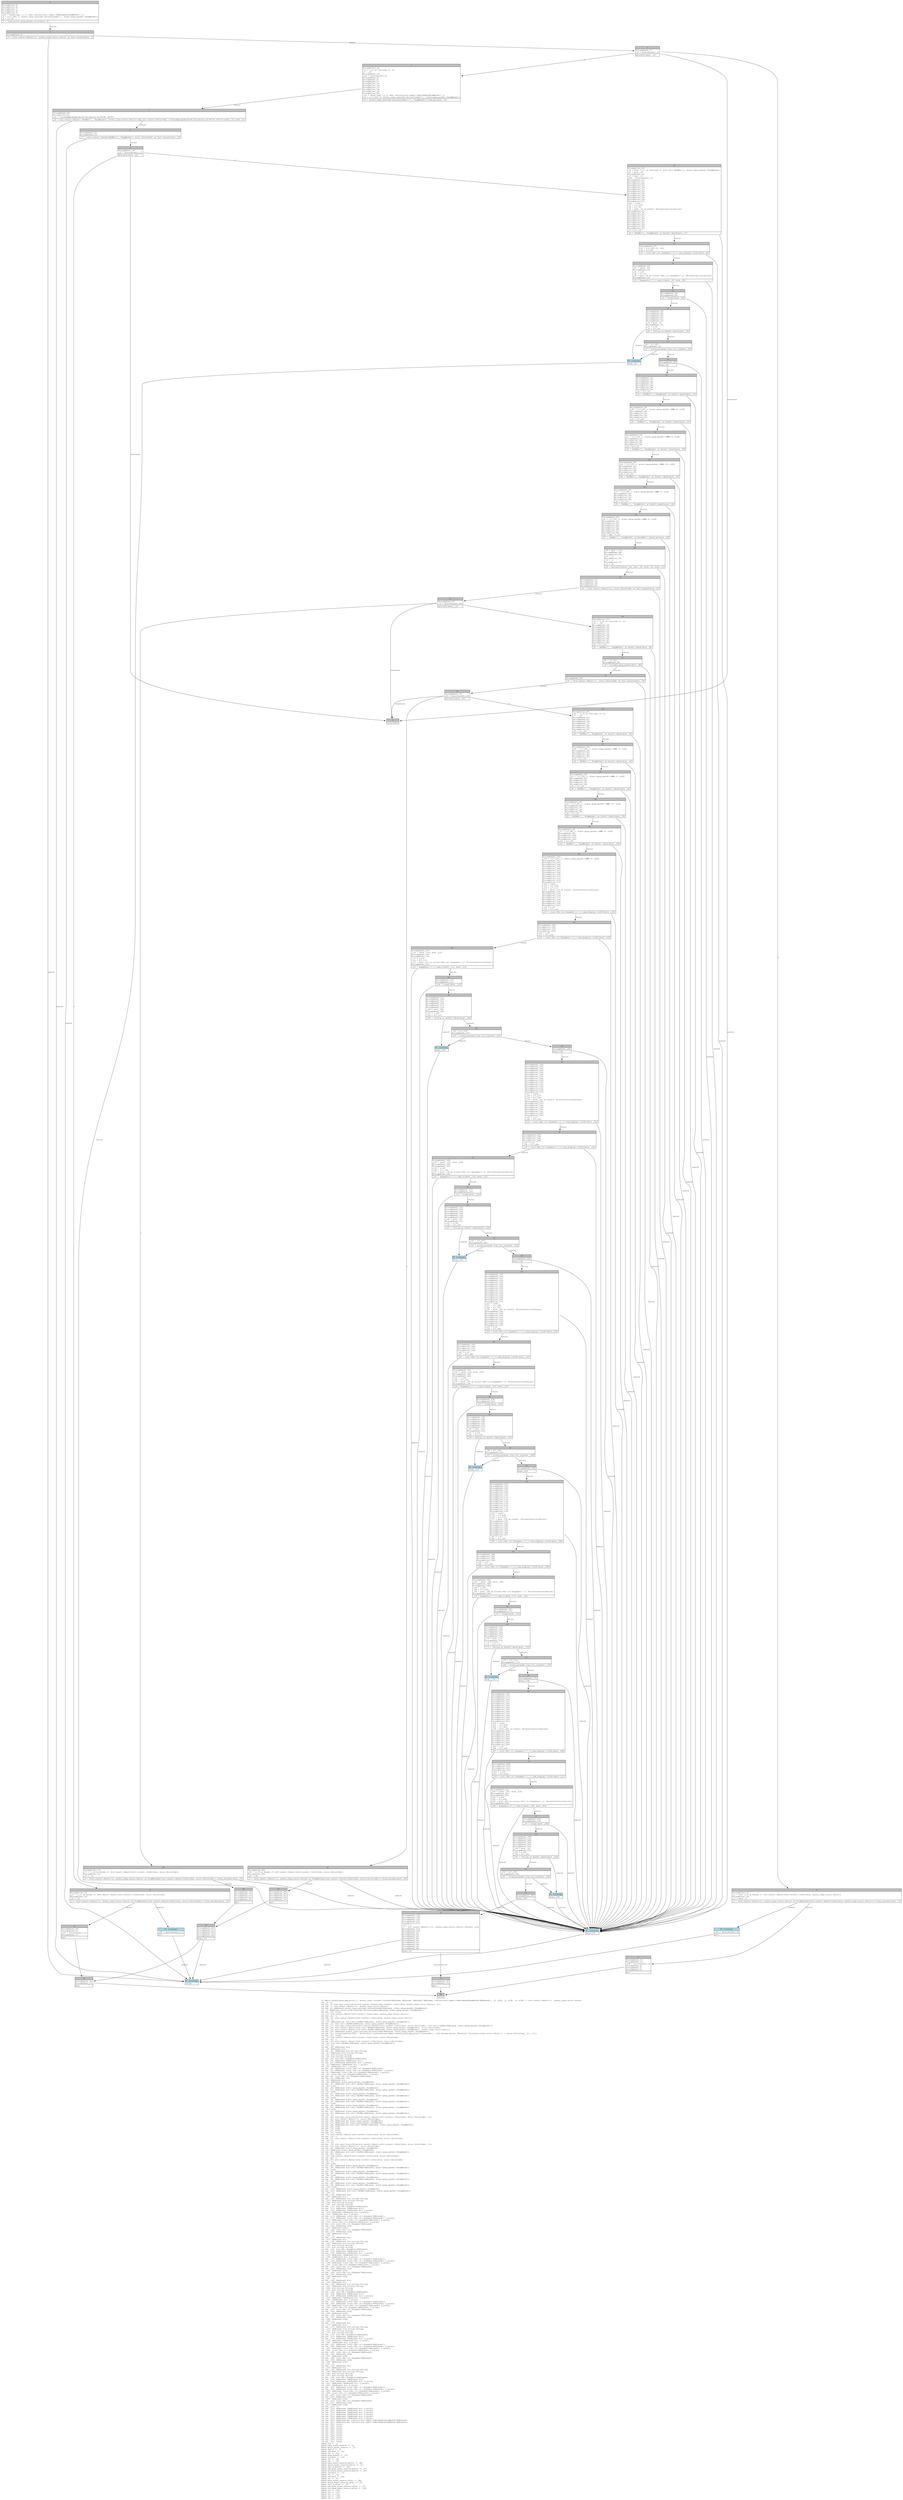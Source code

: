 digraph Mir_0_5500 {
    graph [fontname="Courier, monospace"];
    node [fontname="Courier, monospace"];
    edge [fontname="Courier, monospace"];
    label=<fn admin::handle_move_amm_price(_1: anchor_lang::context::Context&lt;ReErased, ReErased, ReErased, ReErased, instructions::admin::AdminUpdatePerpMarket&lt;ReErased&gt;&gt;, _2: u128, _3: u128, _4: u128) -&gt; std::result::Result&lt;(), anchor_lang::error::Error&gt;<br align="left"/>let _5: ();<br align="left"/>let mut _6: std::ops::ControlFlow&lt;std::result::Result&lt;std::convert::Infallible, anchor_lang::error::Error&gt;, ()&gt;;<br align="left"/>let mut _7: std::result::Result&lt;(), anchor_lang::error::Error&gt;;<br align="left"/>let mut _8: &amp;ReErased anchor_lang::prelude::AccountLoader&lt;ReErased, state::perp_market::PerpMarket&gt;;<br align="left"/>let _9: &amp;ReErased anchor_lang::prelude::AccountLoader&lt;ReErased, state::perp_market::PerpMarket&gt;;<br align="left"/>let mut _10: isize;<br align="left"/>let _11: std::result::Result&lt;std::convert::Infallible, anchor_lang::error::Error&gt;;<br align="left"/>let mut _12: !;<br align="left"/>let mut _13: std::result::Result&lt;std::convert::Infallible, anchor_lang::error::Error&gt;;<br align="left"/>let _14: ();<br align="left"/>let _15: &amp;ReErased mut std::cell::RefMut&lt;ReErased, state::perp_market::PerpMarket&gt;;<br align="left"/>let mut _16: std::cell::RefMut&lt;ReErased, state::perp_market::PerpMarket&gt;;<br align="left"/>let mut _17: std::ops::ControlFlow&lt;std::result::Result&lt;std::convert::Infallible, error::ErrorCode&gt;, std::cell::RefMut&lt;ReErased, state::perp_market::PerpMarket&gt;&gt;;<br align="left"/>let mut _18: std::result::Result&lt;std::cell::RefMut&lt;ReErased, state::perp_market::PerpMarket&gt;, error::ErrorCode&gt;;<br align="left"/>let mut _19: std::result::Result&lt;std::cell::RefMut&lt;ReErased, state::perp_market::PerpMarket&gt;, anchor_lang::error::Error&gt;;<br align="left"/>let mut _20: &amp;ReErased anchor_lang::prelude::AccountLoader&lt;ReErased, state::perp_market::PerpMarket&gt;;<br align="left"/>let mut _21: Closure(DefId(0:5501 ~ drift[d311]::instructions::admin::handle_move_amm_price::{closure#0}), [i32, Binder(extern &quot;RustCall&quot; fn((anchor_lang::error::Error,)) -&gt; error::ErrorCode, []), ()]);<br align="left"/>let mut _22: isize;<br align="left"/>let _23: std::result::Result&lt;std::convert::Infallible, error::ErrorCode&gt;;<br align="left"/>let mut _24: !;<br align="left"/>let mut _25: std::result::Result&lt;std::convert::Infallible, error::ErrorCode&gt;;<br align="left"/>let _26: std::cell::RefMut&lt;ReErased, state::perp_market::PerpMarket&gt;;<br align="left"/>let _27: ();<br align="left"/>let mut _28: &amp;ReErased str;<br align="left"/>let _29: &amp;ReErased str;<br align="left"/>let mut _30: &amp;ReErased std::string::String;<br align="left"/>let _31: &amp;ReErased std::string::String;<br align="left"/>let _32: std::string::String;<br align="left"/>let _33: std::string::String;<br align="left"/>let mut _34: std::fmt::Arguments&lt;ReErased&gt;;<br align="left"/>let mut _35: &amp;ReErased [&amp;ReErased str];<br align="left"/>let mut _36: &amp;ReErased [&amp;ReErased str; 1_usize];<br align="left"/>let _37: &amp;ReErased [&amp;ReErased str; 1_usize];<br align="left"/>let _38: [&amp;ReErased str; 1_usize];<br align="left"/>let mut _39: &amp;ReErased [core::fmt::rt::Argument&lt;ReErased&gt;];<br align="left"/>let mut _40: &amp;ReErased [core::fmt::rt::Argument&lt;ReErased&gt;; 1_usize];<br align="left"/>let _41: &amp;ReErased [core::fmt::rt::Argument&lt;ReErased&gt;; 1_usize];<br align="left"/>let _42: [core::fmt::rt::Argument&lt;ReErased&gt;; 1_usize];<br align="left"/>let mut _43: core::fmt::rt::Argument&lt;ReErased&gt;;<br align="left"/>let mut _44: &amp;ReErased u16;<br align="left"/>let _45: &amp;ReErased u16;<br align="left"/>let _46: &amp;ReErased state::perp_market::PerpMarket;<br align="left"/>let mut _47: &amp;ReErased std::cell::RefMut&lt;ReErased, state::perp_market::PerpMarket&gt;;<br align="left"/>let _48: u128;<br align="left"/>let mut _49: &amp;ReErased state::perp_market::PerpMarket;<br align="left"/>let mut _50: &amp;ReErased std::cell::RefMut&lt;ReErased, state::perp_market::PerpMarket&gt;;<br align="left"/>let _51: u128;<br align="left"/>let mut _52: &amp;ReErased state::perp_market::PerpMarket;<br align="left"/>let mut _53: &amp;ReErased std::cell::RefMut&lt;ReErased, state::perp_market::PerpMarket&gt;;<br align="left"/>let _54: u128;<br align="left"/>let mut _55: &amp;ReErased state::perp_market::PerpMarket;<br align="left"/>let mut _56: &amp;ReErased std::cell::RefMut&lt;ReErased, state::perp_market::PerpMarket&gt;;<br align="left"/>let _57: u128;<br align="left"/>let mut _58: &amp;ReErased state::perp_market::PerpMarket;<br align="left"/>let mut _59: &amp;ReErased std::cell::RefMut&lt;ReErased, state::perp_market::PerpMarket&gt;;<br align="left"/>let _60: u128;<br align="left"/>let mut _61: &amp;ReErased state::perp_market::PerpMarket;<br align="left"/>let mut _62: &amp;ReErased std::cell::RefMut&lt;ReErased, state::perp_market::PerpMarket&gt;;<br align="left"/>let _63: ();<br align="left"/>let mut _64: std::ops::ControlFlow&lt;std::result::Result&lt;std::convert::Infallible, error::ErrorCode&gt;, ()&gt;;<br align="left"/>let mut _65: std::result::Result&lt;(), error::ErrorCode&gt;;<br align="left"/>let mut _66: &amp;ReErased mut state::perp_market::PerpMarket;<br align="left"/>let mut _67: &amp;ReErased mut state::perp_market::PerpMarket;<br align="left"/>let mut _68: &amp;ReErased mut std::cell::RefMut&lt;ReErased, state::perp_market::PerpMarket&gt;;<br align="left"/>let mut _69: u128;<br align="left"/>let mut _70: u128;<br align="left"/>let mut _71: u128;<br align="left"/>let mut _72: isize;<br align="left"/>let _73: std::result::Result&lt;std::convert::Infallible, error::ErrorCode&gt;;<br align="left"/>let mut _74: !;<br align="left"/>let mut _75: std::result::Result&lt;std::convert::Infallible, error::ErrorCode&gt;;<br align="left"/>let _76: ();<br align="left"/>let _77: ();<br align="left"/>let mut _78: std::ops::ControlFlow&lt;std::result::Result&lt;std::convert::Infallible, error::ErrorCode&gt;, ()&gt;;<br align="left"/>let mut _79: std::result::Result&lt;(), error::ErrorCode&gt;;<br align="left"/>let mut _80: &amp;ReErased state::perp_market::PerpMarket;<br align="left"/>let _81: &amp;ReErased state::perp_market::PerpMarket;<br align="left"/>let mut _82: &amp;ReErased std::cell::RefMut&lt;ReErased, state::perp_market::PerpMarket&gt;;<br align="left"/>let mut _83: isize;<br align="left"/>let _84: std::result::Result&lt;std::convert::Infallible, error::ErrorCode&gt;;<br align="left"/>let mut _85: !;<br align="left"/>let mut _86: std::result::Result&lt;std::convert::Infallible, error::ErrorCode&gt;;<br align="left"/>let _87: ();<br align="left"/>let _88: u128;<br align="left"/>let mut _89: &amp;ReErased state::perp_market::PerpMarket;<br align="left"/>let mut _90: &amp;ReErased std::cell::RefMut&lt;ReErased, state::perp_market::PerpMarket&gt;;<br align="left"/>let _91: u128;<br align="left"/>let mut _92: &amp;ReErased state::perp_market::PerpMarket;<br align="left"/>let mut _93: &amp;ReErased std::cell::RefMut&lt;ReErased, state::perp_market::PerpMarket&gt;;<br align="left"/>let _94: u128;<br align="left"/>let mut _95: &amp;ReErased state::perp_market::PerpMarket;<br align="left"/>let mut _96: &amp;ReErased std::cell::RefMut&lt;ReErased, state::perp_market::PerpMarket&gt;;<br align="left"/>let _97: u128;<br align="left"/>let mut _98: &amp;ReErased state::perp_market::PerpMarket;<br align="left"/>let mut _99: &amp;ReErased std::cell::RefMut&lt;ReErased, state::perp_market::PerpMarket&gt;;<br align="left"/>let _100: u128;<br align="left"/>let mut _101: &amp;ReErased state::perp_market::PerpMarket;<br align="left"/>let mut _102: &amp;ReErased std::cell::RefMut&lt;ReErased, state::perp_market::PerpMarket&gt;;<br align="left"/>let _103: ();<br align="left"/>let mut _104: &amp;ReErased str;<br align="left"/>let _105: &amp;ReErased str;<br align="left"/>let mut _106: &amp;ReErased std::string::String;<br align="left"/>let _107: &amp;ReErased std::string::String;<br align="left"/>let _108: std::string::String;<br align="left"/>let _109: std::string::String;<br align="left"/>let mut _110: std::fmt::Arguments&lt;ReErased&gt;;<br align="left"/>let mut _111: &amp;ReErased [&amp;ReErased str];<br align="left"/>let mut _112: &amp;ReErased [&amp;ReErased str; 2_usize];<br align="left"/>let _113: &amp;ReErased [&amp;ReErased str; 2_usize];<br align="left"/>let _114: [&amp;ReErased str; 2_usize];<br align="left"/>let mut _115: &amp;ReErased [core::fmt::rt::Argument&lt;ReErased&gt;];<br align="left"/>let mut _116: &amp;ReErased [core::fmt::rt::Argument&lt;ReErased&gt;; 2_usize];<br align="left"/>let _117: &amp;ReErased [core::fmt::rt::Argument&lt;ReErased&gt;; 2_usize];<br align="left"/>let _118: [core::fmt::rt::Argument&lt;ReErased&gt;; 2_usize];<br align="left"/>let mut _119: core::fmt::rt::Argument&lt;ReErased&gt;;<br align="left"/>let mut _120: &amp;ReErased u128;<br align="left"/>let _121: &amp;ReErased u128;<br align="left"/>let mut _122: core::fmt::rt::Argument&lt;ReErased&gt;;<br align="left"/>let mut _123: &amp;ReErased u128;<br align="left"/>let _124: &amp;ReErased u128;<br align="left"/>let _125: ();<br align="left"/>let mut _126: &amp;ReErased str;<br align="left"/>let _127: &amp;ReErased str;<br align="left"/>let mut _128: &amp;ReErased std::string::String;<br align="left"/>let _129: &amp;ReErased std::string::String;<br align="left"/>let _130: std::string::String;<br align="left"/>let _131: std::string::String;<br align="left"/>let mut _132: std::fmt::Arguments&lt;ReErased&gt;;<br align="left"/>let mut _133: &amp;ReErased [&amp;ReErased str];<br align="left"/>let mut _134: &amp;ReErased [&amp;ReErased str; 2_usize];<br align="left"/>let _135: &amp;ReErased [&amp;ReErased str; 2_usize];<br align="left"/>let _136: [&amp;ReErased str; 2_usize];<br align="left"/>let mut _137: &amp;ReErased [core::fmt::rt::Argument&lt;ReErased&gt;];<br align="left"/>let mut _138: &amp;ReErased [core::fmt::rt::Argument&lt;ReErased&gt;; 2_usize];<br align="left"/>let _139: &amp;ReErased [core::fmt::rt::Argument&lt;ReErased&gt;; 2_usize];<br align="left"/>let _140: [core::fmt::rt::Argument&lt;ReErased&gt;; 2_usize];<br align="left"/>let mut _141: core::fmt::rt::Argument&lt;ReErased&gt;;<br align="left"/>let mut _142: &amp;ReErased u128;<br align="left"/>let _143: &amp;ReErased u128;<br align="left"/>let mut _144: core::fmt::rt::Argument&lt;ReErased&gt;;<br align="left"/>let mut _145: &amp;ReErased u128;<br align="left"/>let _146: &amp;ReErased u128;<br align="left"/>let _147: ();<br align="left"/>let mut _148: &amp;ReErased str;<br align="left"/>let _149: &amp;ReErased str;<br align="left"/>let mut _150: &amp;ReErased std::string::String;<br align="left"/>let _151: &amp;ReErased std::string::String;<br align="left"/>let _152: std::string::String;<br align="left"/>let _153: std::string::String;<br align="left"/>let mut _154: std::fmt::Arguments&lt;ReErased&gt;;<br align="left"/>let mut _155: &amp;ReErased [&amp;ReErased str];<br align="left"/>let mut _156: &amp;ReErased [&amp;ReErased str; 2_usize];<br align="left"/>let _157: &amp;ReErased [&amp;ReErased str; 2_usize];<br align="left"/>let _158: [&amp;ReErased str; 2_usize];<br align="left"/>let mut _159: &amp;ReErased [core::fmt::rt::Argument&lt;ReErased&gt;];<br align="left"/>let mut _160: &amp;ReErased [core::fmt::rt::Argument&lt;ReErased&gt;; 2_usize];<br align="left"/>let _161: &amp;ReErased [core::fmt::rt::Argument&lt;ReErased&gt;; 2_usize];<br align="left"/>let _162: [core::fmt::rt::Argument&lt;ReErased&gt;; 2_usize];<br align="left"/>let mut _163: core::fmt::rt::Argument&lt;ReErased&gt;;<br align="left"/>let mut _164: &amp;ReErased u128;<br align="left"/>let _165: &amp;ReErased u128;<br align="left"/>let mut _166: core::fmt::rt::Argument&lt;ReErased&gt;;<br align="left"/>let mut _167: &amp;ReErased u128;<br align="left"/>let _168: &amp;ReErased u128;<br align="left"/>let _169: ();<br align="left"/>let mut _170: &amp;ReErased str;<br align="left"/>let _171: &amp;ReErased str;<br align="left"/>let mut _172: &amp;ReErased std::string::String;<br align="left"/>let _173: &amp;ReErased std::string::String;<br align="left"/>let _174: std::string::String;<br align="left"/>let _175: std::string::String;<br align="left"/>let mut _176: std::fmt::Arguments&lt;ReErased&gt;;<br align="left"/>let mut _177: &amp;ReErased [&amp;ReErased str];<br align="left"/>let mut _178: &amp;ReErased [&amp;ReErased str; 2_usize];<br align="left"/>let _179: &amp;ReErased [&amp;ReErased str; 2_usize];<br align="left"/>let _180: [&amp;ReErased str; 2_usize];<br align="left"/>let mut _181: &amp;ReErased [core::fmt::rt::Argument&lt;ReErased&gt;];<br align="left"/>let mut _182: &amp;ReErased [core::fmt::rt::Argument&lt;ReErased&gt;; 2_usize];<br align="left"/>let _183: &amp;ReErased [core::fmt::rt::Argument&lt;ReErased&gt;; 2_usize];<br align="left"/>let _184: [core::fmt::rt::Argument&lt;ReErased&gt;; 2_usize];<br align="left"/>let mut _185: core::fmt::rt::Argument&lt;ReErased&gt;;<br align="left"/>let mut _186: &amp;ReErased u128;<br align="left"/>let _187: &amp;ReErased u128;<br align="left"/>let mut _188: core::fmt::rt::Argument&lt;ReErased&gt;;<br align="left"/>let mut _189: &amp;ReErased u128;<br align="left"/>let _190: &amp;ReErased u128;<br align="left"/>let _191: ();<br align="left"/>let mut _192: &amp;ReErased str;<br align="left"/>let _193: &amp;ReErased str;<br align="left"/>let mut _194: &amp;ReErased std::string::String;<br align="left"/>let _195: &amp;ReErased std::string::String;<br align="left"/>let _196: std::string::String;<br align="left"/>let _197: std::string::String;<br align="left"/>let mut _198: std::fmt::Arguments&lt;ReErased&gt;;<br align="left"/>let mut _199: &amp;ReErased [&amp;ReErased str];<br align="left"/>let mut _200: &amp;ReErased [&amp;ReErased str; 2_usize];<br align="left"/>let _201: &amp;ReErased [&amp;ReErased str; 2_usize];<br align="left"/>let _202: [&amp;ReErased str; 2_usize];<br align="left"/>let mut _203: &amp;ReErased [core::fmt::rt::Argument&lt;ReErased&gt;];<br align="left"/>let mut _204: &amp;ReErased [core::fmt::rt::Argument&lt;ReErased&gt;; 2_usize];<br align="left"/>let _205: &amp;ReErased [core::fmt::rt::Argument&lt;ReErased&gt;; 2_usize];<br align="left"/>let _206: [core::fmt::rt::Argument&lt;ReErased&gt;; 2_usize];<br align="left"/>let mut _207: core::fmt::rt::Argument&lt;ReErased&gt;;<br align="left"/>let mut _208: &amp;ReErased u128;<br align="left"/>let _209: &amp;ReErased u128;<br align="left"/>let mut _210: core::fmt::rt::Argument&lt;ReErased&gt;;<br align="left"/>let mut _211: &amp;ReErased u128;<br align="left"/>let _212: &amp;ReErased u128;<br align="left"/>let mut _213: ();<br align="left"/>let mut _214: &amp;ReErased [&amp;ReErased str; 2_usize];<br align="left"/>let mut _215: &amp;ReErased [&amp;ReErased str; 2_usize];<br align="left"/>let mut _216: &amp;ReErased [&amp;ReErased str; 2_usize];<br align="left"/>let mut _217: &amp;ReErased [&amp;ReErased str; 2_usize];<br align="left"/>let mut _218: &amp;ReErased [&amp;ReErased str; 2_usize];<br align="left"/>let mut _219: &amp;ReErased [&amp;ReErased str; 1_usize];<br align="left"/>let mut _220: &amp;ReErased mut instructions::admin::AdminUpdatePerpMarket&lt;ReErased&gt;;<br align="left"/>let mut _221: &amp;ReErased mut instructions::admin::AdminUpdatePerpMarket&lt;ReErased&gt;;<br align="left"/>let mut _222: isize;<br align="left"/>let mut _223: isize;<br align="left"/>let mut _224: isize;<br align="left"/>let mut _225: isize;<br align="left"/>let mut _226: isize;<br align="left"/>let mut _227: isize;<br align="left"/>let mut _228: isize;<br align="left"/>let mut _229: isize;<br align="left"/>let mut _230: isize;<br align="left"/>let mut _231: isize;<br align="left"/>debug ctx =&gt; _1;<br align="left"/>debug base_asset_reserve =&gt; _2;<br align="left"/>debug quote_asset_reserve =&gt; _3;<br align="left"/>debug sqrt_k =&gt; _4;<br align="left"/>debug residual =&gt; _11;<br align="left"/>debug val =&gt; _14;<br align="left"/>debug perp_market =&gt; _15;<br align="left"/>debug residual =&gt; _23;<br align="left"/>debug val =&gt; _26;<br align="left"/>debug res =&gt; _33;<br align="left"/>debug base_asset_reserve_before =&gt; _48;<br align="left"/>debug quote_asset_reserve_before =&gt; _51;<br align="left"/>debug sqrt_k_before =&gt; _54;<br align="left"/>debug max_base_asset_reserve_before =&gt; _57;<br align="left"/>debug min_base_asset_reserve_before =&gt; _60;<br align="left"/>debug residual =&gt; _73;<br align="left"/>debug val =&gt; _76;<br align="left"/>debug residual =&gt; _84;<br align="left"/>debug val =&gt; _87;<br align="left"/>debug base_asset_reserve_after =&gt; _88;<br align="left"/>debug quote_asset_reserve_after =&gt; _91;<br align="left"/>debug sqrt_k_after =&gt; _94;<br align="left"/>debug max_base_asset_reserve_after =&gt; _97;<br align="left"/>debug min_base_asset_reserve_after =&gt; _100;<br align="left"/>debug res =&gt; _109;<br align="left"/>debug res =&gt; _131;<br align="left"/>debug res =&gt; _153;<br align="left"/>debug res =&gt; _175;<br align="left"/>debug res =&gt; _197;<br align="left"/>>;
    bb0__0_5500 [shape="none", label=<<table border="0" cellborder="1" cellspacing="0"><tr><td bgcolor="gray" align="center" colspan="1">0</td></tr><tr><td align="left" balign="left">StorageLive(_5)<br/>StorageLive(_6)<br/>StorageLive(_7)<br/>StorageLive(_8)<br/>StorageLive(_9)<br/>_220 = deref_copy (_1.1: &amp;mut instructions::admin::AdminUpdatePerpMarket&lt;'_&gt;)<br/>_9 = &amp;((*_220).2: anchor_lang::prelude::AccountLoader&lt;'_, state::perp_market::PerpMarket&gt;)<br/>_8 = &amp;(*_9)<br/></td></tr><tr><td align="left">_7 = constraints::perp_market_valid(move _8)</td></tr></table>>];
    bb1__0_5500 [shape="none", label=<<table border="0" cellborder="1" cellspacing="0"><tr><td bgcolor="gray" align="center" colspan="1">1</td></tr><tr><td align="left" balign="left">StorageDead(_8)<br/></td></tr><tr><td align="left">_6 = &lt;std::result::Result&lt;(), anchor_lang::error::Error&gt; as Try&gt;::branch(move _7)</td></tr></table>>];
    bb2__0_5500 [shape="none", label=<<table border="0" cellborder="1" cellspacing="0"><tr><td bgcolor="gray" align="center" colspan="1">2</td></tr><tr><td align="left" balign="left">StorageDead(_7)<br/>_10 = discriminant(_6)<br/></td></tr><tr><td align="left">switchInt(move _10)</td></tr></table>>];
    bb3__0_5500 [shape="none", label=<<table border="0" cellborder="1" cellspacing="0"><tr><td bgcolor="gray" align="center" colspan="1">3</td></tr><tr><td align="left" balign="left">StorageLive(_14)<br/>_14 = ((_6 as Continue).0: ())<br/>_5 = _14<br/>StorageDead(_14)<br/>_222 = discriminant(_6)<br/>StorageDead(_9)<br/>StorageDead(_6)<br/>StorageDead(_5)<br/>StorageLive(_15)<br/>StorageLive(_16)<br/>StorageLive(_17)<br/>StorageLive(_18)<br/>StorageLive(_19)<br/>StorageLive(_20)<br/>_221 = deref_copy (_1.1: &amp;mut instructions::admin::AdminUpdatePerpMarket&lt;'_&gt;)<br/>_20 = &amp;((*_221).2: anchor_lang::prelude::AccountLoader&lt;'_, state::perp_market::PerpMarket&gt;)<br/></td></tr><tr><td align="left">_19 = anchor_lang::prelude::AccountLoader::&lt;'_, PerpMarket&gt;::load_mut(move _20)</td></tr></table>>];
    bb4__0_5500 [shape="none", label=<<table border="0" cellborder="1" cellspacing="0"><tr><td bgcolor="gray" align="center" colspan="1">4</td></tr><tr><td align="left">unreachable</td></tr></table>>];
    bb5__0_5500 [shape="none", label=<<table border="0" cellborder="1" cellspacing="0"><tr><td bgcolor="gray" align="center" colspan="1">5</td></tr><tr><td align="left" balign="left">StorageLive(_11)<br/>_11 = move ((_6 as Break).0: std::result::Result&lt;std::convert::Infallible, anchor_lang::error::Error&gt;)<br/>StorageLive(_13)<br/>_13 = move _11<br/></td></tr><tr><td align="left">_0 = &lt;std::result::Result&lt;(), anchor_lang::error::Error&gt; as FromResidual&lt;std::result::Result&lt;Infallible, anchor_lang::error::Error&gt;&gt;&gt;::from_residual(move _13)</td></tr></table>>];
    bb6__0_5500 [shape="none", label=<<table border="0" cellborder="1" cellspacing="0"><tr><td bgcolor="gray" align="center" colspan="1">6</td></tr><tr><td align="left" balign="left">StorageDead(_13)<br/>StorageDead(_11)<br/>_228 = discriminant(_6)<br/>StorageDead(_9)<br/>StorageDead(_6)<br/>StorageDead(_5)<br/></td></tr><tr><td align="left">goto</td></tr></table>>];
    bb7__0_5500 [shape="none", label=<<table border="0" cellborder="1" cellspacing="0"><tr><td bgcolor="gray" align="center" colspan="1">7</td></tr><tr><td align="left" balign="left">StorageDead(_20)<br/>StorageLive(_21)<br/>_21 = {closure@programs/drift/src/macros.rs:58:44: 58:47}<br/></td></tr><tr><td align="left">_18 = std::result::Result::&lt;RefMut&lt;'_, PerpMarket&gt;, anchor_lang::error::Error&gt;::map_err::&lt;error::ErrorCode, {closure@programs/drift/src/macros.rs:58:44: 58:47}&gt;(move _19, move _21)</td></tr></table>>];
    bb8__0_5500 [shape="none", label=<<table border="0" cellborder="1" cellspacing="0"><tr><td bgcolor="gray" align="center" colspan="1">8</td></tr><tr><td align="left" balign="left">StorageDead(_21)<br/>StorageDead(_19)<br/></td></tr><tr><td align="left">_17 = &lt;std::result::Result&lt;RefMut&lt;'_, PerpMarket&gt;, error::ErrorCode&gt; as Try&gt;::branch(move _18)</td></tr></table>>];
    bb9__0_5500 [shape="none", label=<<table border="0" cellborder="1" cellspacing="0"><tr><td bgcolor="gray" align="center" colspan="1">9</td></tr><tr><td align="left" balign="left">StorageDead(_18)<br/>_22 = discriminant(_17)<br/></td></tr><tr><td align="left">switchInt(move _22)</td></tr></table>>];
    bb10__0_5500 [shape="none", label=<<table border="0" cellborder="1" cellspacing="0"><tr><td bgcolor="gray" align="center" colspan="1">10</td></tr><tr><td align="left" balign="left">StorageLive(_26)<br/>_26 = move ((_17 as Continue).0: std::cell::RefMut&lt;'_, state::perp_market::PerpMarket&gt;)<br/>_16 = move _26<br/>StorageDead(_26)<br/>_15 = &amp;mut _16<br/>_226 = discriminant(_17)<br/>StorageDead(_17)<br/>StorageLive(_27)<br/>StorageLive(_28)<br/>StorageLive(_29)<br/>StorageLive(_30)<br/>StorageLive(_31)<br/>StorageLive(_32)<br/>StorageLive(_33)<br/>StorageLive(_34)<br/>StorageLive(_35)<br/>StorageLive(_36)<br/>StorageLive(_37)<br/>_219 = const _<br/>_37 = &amp;(*_219)<br/>_36 = &amp;(*_37)<br/>_35 = move _36 as &amp;[&amp;str] (PointerCoercion(Unsize))<br/>StorageDead(_36)<br/>StorageLive(_39)<br/>StorageLive(_40)<br/>StorageLive(_41)<br/>StorageLive(_42)<br/>StorageLive(_43)<br/>StorageLive(_44)<br/>StorageLive(_45)<br/>StorageLive(_46)<br/>StorageLive(_47)<br/>_47 = &amp;(*_15)<br/></td></tr><tr><td align="left">_46 = &lt;RefMut&lt;'_, PerpMarket&gt; as Deref&gt;::deref(move _47)</td></tr></table>>];
    bb11__0_5500 [shape="none", label=<<table border="0" cellborder="1" cellspacing="0"><tr><td bgcolor="gray" align="center" colspan="1">11</td></tr><tr><td align="left" balign="left">StorageLive(_23)<br/>_23 = ((_17 as Break).0: std::result::Result&lt;std::convert::Infallible, error::ErrorCode&gt;)<br/>StorageLive(_25)<br/>_25 = _23<br/></td></tr><tr><td align="left">_0 = &lt;std::result::Result&lt;(), anchor_lang::error::Error&gt; as FromResidual&lt;std::result::Result&lt;Infallible, error::ErrorCode&gt;&gt;&gt;::from_residual(move _25)</td></tr></table>>];
    bb12__0_5500 [shape="none", label=<<table border="0" cellborder="1" cellspacing="0"><tr><td bgcolor="gray" align="center" colspan="1">12</td></tr><tr><td align="left" balign="left">StorageDead(_25)<br/>StorageDead(_23)<br/>_224 = discriminant(_17)<br/>StorageDead(_17)<br/></td></tr><tr><td align="left">goto</td></tr></table>>];
    bb13__0_5500 [shape="none", label=<<table border="0" cellborder="1" cellspacing="0"><tr><td bgcolor="gray" align="center" colspan="1">13</td></tr><tr><td align="left" balign="left">StorageDead(_47)<br/>_45 = &amp;((*_46).21: u16)<br/>_44 = &amp;(*_45)<br/></td></tr><tr><td align="left">_43 = core::fmt::rt::Argument::&lt;'_&gt;::new_display::&lt;u16&gt;(move _44)</td></tr></table>>];
    bb14__0_5500 [shape="none", label=<<table border="0" cellborder="1" cellspacing="0"><tr><td bgcolor="gray" align="center" colspan="1">14</td></tr><tr><td align="left" balign="left">StorageDead(_44)<br/>_42 = [move _43]<br/>StorageDead(_43)<br/>_41 = &amp;_42<br/>_40 = &amp;(*_41)<br/>_39 = move _40 as &amp;[core::fmt::rt::Argument&lt;'_&gt;] (PointerCoercion(Unsize))<br/>StorageDead(_40)<br/></td></tr><tr><td align="left">_34 = Arguments::&lt;'_&gt;::new_v1(move _35, move _39)</td></tr></table>>];
    bb15__0_5500 [shape="none", label=<<table border="0" cellborder="1" cellspacing="0"><tr><td bgcolor="gray" align="center" colspan="1">15</td></tr><tr><td align="left" balign="left">StorageDead(_39)<br/>StorageDead(_35)<br/></td></tr><tr><td align="left">_33 = format(move _34)</td></tr></table>>];
    bb16__0_5500 [shape="none", label=<<table border="0" cellborder="1" cellspacing="0"><tr><td bgcolor="gray" align="center" colspan="1">16</td></tr><tr><td align="left" balign="left">StorageDead(_34)<br/>StorageDead(_46)<br/>StorageDead(_45)<br/>StorageDead(_42)<br/>StorageDead(_41)<br/>StorageDead(_37)<br/>_32 = move _33<br/>StorageDead(_33)<br/>_31 = &amp;_32<br/>_30 = &amp;(*_31)<br/></td></tr><tr><td align="left">_29 = &lt;String as Deref&gt;::deref(move _30)</td></tr></table>>];
    bb17__0_5500 [shape="none", label=<<table border="0" cellborder="1" cellspacing="0"><tr><td bgcolor="gray" align="center" colspan="1">17</td></tr><tr><td align="left" balign="left">_28 = &amp;(*_29)<br/>StorageDead(_30)<br/></td></tr><tr><td align="left">_27 = solana_program::log::sol_log(move _28)</td></tr></table>>];
    bb18__0_5500 [shape="none", label=<<table border="0" cellborder="1" cellspacing="0"><tr><td bgcolor="gray" align="center" colspan="1">18</td></tr><tr><td align="left" balign="left">StorageDead(_28)<br/></td></tr><tr><td align="left">drop(_32)</td></tr></table>>];
    bb19__0_5500 [shape="none", label=<<table border="0" cellborder="1" cellspacing="0"><tr><td bgcolor="gray" align="center" colspan="1">19</td></tr><tr><td align="left" balign="left">StorageDead(_32)<br/>StorageDead(_31)<br/>StorageDead(_29)<br/>StorageDead(_27)<br/>StorageLive(_48)<br/>StorageLive(_49)<br/>StorageLive(_50)<br/>_50 = &amp;(*_15)<br/></td></tr><tr><td align="left">_49 = &lt;RefMut&lt;'_, PerpMarket&gt; as Deref&gt;::deref(move _50)</td></tr></table>>];
    bb20__0_5500 [shape="none", label=<<table border="0" cellborder="1" cellspacing="0"><tr><td bgcolor="gray" align="center" colspan="1">20</td></tr><tr><td align="left" balign="left">StorageDead(_50)<br/>_48 = (((*_49).1: state::perp_market::AMM).5: u128)<br/>StorageDead(_49)<br/>StorageLive(_51)<br/>StorageLive(_52)<br/>StorageLive(_53)<br/>_53 = &amp;(*_15)<br/></td></tr><tr><td align="left">_52 = &lt;RefMut&lt;'_, PerpMarket&gt; as Deref&gt;::deref(move _53)</td></tr></table>>];
    bb21__0_5500 [shape="none", label=<<table border="0" cellborder="1" cellspacing="0"><tr><td bgcolor="gray" align="center" colspan="1">21</td></tr><tr><td align="left" balign="left">StorageDead(_53)<br/>_51 = (((*_52).1: state::perp_market::AMM).6: u128)<br/>StorageDead(_52)<br/>StorageLive(_54)<br/>StorageLive(_55)<br/>StorageLive(_56)<br/>_56 = &amp;(*_15)<br/></td></tr><tr><td align="left">_55 = &lt;RefMut&lt;'_, PerpMarket&gt; as Deref&gt;::deref(move _56)</td></tr></table>>];
    bb22__0_5500 [shape="none", label=<<table border="0" cellborder="1" cellspacing="0"><tr><td bgcolor="gray" align="center" colspan="1">22</td></tr><tr><td align="left" balign="left">StorageDead(_56)<br/>_54 = (((*_55).1: state::perp_market::AMM).10: u128)<br/>StorageDead(_55)<br/>StorageLive(_57)<br/>StorageLive(_58)<br/>StorageLive(_59)<br/>_59 = &amp;(*_15)<br/></td></tr><tr><td align="left">_58 = &lt;RefMut&lt;'_, PerpMarket&gt; as Deref&gt;::deref(move _59)</td></tr></table>>];
    bb23__0_5500 [shape="none", label=<<table border="0" cellborder="1" cellspacing="0"><tr><td bgcolor="gray" align="center" colspan="1">23</td></tr><tr><td align="left" balign="left">StorageDead(_59)<br/>_57 = (((*_58).1: state::perp_market::AMM).9: u128)<br/>StorageDead(_58)<br/>StorageLive(_60)<br/>StorageLive(_61)<br/>StorageLive(_62)<br/>_62 = &amp;(*_15)<br/></td></tr><tr><td align="left">_61 = &lt;RefMut&lt;'_, PerpMarket&gt; as Deref&gt;::deref(move _62)</td></tr></table>>];
    bb24__0_5500 [shape="none", label=<<table border="0" cellborder="1" cellspacing="0"><tr><td bgcolor="gray" align="center" colspan="1">24</td></tr><tr><td align="left" balign="left">StorageDead(_62)<br/>_60 = (((*_61).1: state::perp_market::AMM).8: u128)<br/>StorageDead(_61)<br/>StorageLive(_63)<br/>StorageLive(_64)<br/>StorageLive(_65)<br/>StorageLive(_66)<br/>StorageLive(_67)<br/>StorageLive(_68)<br/>_68 = &amp;mut (*_15)<br/></td></tr><tr><td align="left">_67 = &lt;RefMut&lt;'_, PerpMarket&gt; as DerefMut&gt;::deref_mut(move _68)</td></tr></table>>];
    bb25__0_5500 [shape="none", label=<<table border="0" cellborder="1" cellspacing="0"><tr><td bgcolor="gray" align="center" colspan="1">25</td></tr><tr><td align="left" balign="left">_66 = &amp;mut (*_67)<br/>StorageDead(_68)<br/>StorageLive(_69)<br/>_69 = _2<br/>StorageLive(_70)<br/>_70 = _3<br/>StorageLive(_71)<br/>_71 = _4<br/></td></tr><tr><td align="left">_65 = move_price(move _66, move _69, move _70, move _71)</td></tr></table>>];
    bb26__0_5500 [shape="none", label=<<table border="0" cellborder="1" cellspacing="0"><tr><td bgcolor="gray" align="center" colspan="1">26</td></tr><tr><td align="left" balign="left">StorageDead(_71)<br/>StorageDead(_70)<br/>StorageDead(_69)<br/>StorageDead(_66)<br/></td></tr><tr><td align="left">_64 = &lt;std::result::Result&lt;(), error::ErrorCode&gt; as Try&gt;::branch(move _65)</td></tr></table>>];
    bb27__0_5500 [shape="none", label=<<table border="0" cellborder="1" cellspacing="0"><tr><td bgcolor="gray" align="center" colspan="1">27</td></tr><tr><td align="left" balign="left">StorageDead(_65)<br/>_72 = discriminant(_64)<br/></td></tr><tr><td align="left">switchInt(move _72)</td></tr></table>>];
    bb28__0_5500 [shape="none", label=<<table border="0" cellborder="1" cellspacing="0"><tr><td bgcolor="gray" align="center" colspan="1">28</td></tr><tr><td align="left" balign="left">StorageLive(_76)<br/>_76 = ((_64 as Continue).0: ())<br/>_63 = _76<br/>StorageDead(_76)<br/>StorageDead(_67)<br/>StorageDead(_64)<br/>StorageDead(_63)<br/>StorageLive(_77)<br/>StorageLive(_78)<br/>StorageLive(_79)<br/>StorageLive(_80)<br/>StorageLive(_81)<br/>StorageLive(_82)<br/>_82 = &amp;(*_15)<br/></td></tr><tr><td align="left">_81 = &lt;RefMut&lt;'_, PerpMarket&gt; as Deref&gt;::deref(move _82)</td></tr></table>>];
    bb29__0_5500 [shape="none", label=<<table border="0" cellborder="1" cellspacing="0"><tr><td bgcolor="gray" align="center" colspan="1">29</td></tr><tr><td align="left" balign="left">StorageLive(_73)<br/>_73 = ((_64 as Break).0: std::result::Result&lt;std::convert::Infallible, error::ErrorCode&gt;)<br/>StorageLive(_75)<br/>_75 = _73<br/></td></tr><tr><td align="left">_0 = &lt;std::result::Result&lt;(), anchor_lang::error::Error&gt; as FromResidual&lt;std::result::Result&lt;Infallible, error::ErrorCode&gt;&gt;&gt;::from_residual(move _75)</td></tr></table>>];
    bb30__0_5500 [shape="none", label=<<table border="0" cellborder="1" cellspacing="0"><tr><td bgcolor="gray" align="center" colspan="1">30</td></tr><tr><td align="left" balign="left">StorageDead(_75)<br/>StorageDead(_73)<br/>StorageDead(_67)<br/>StorageDead(_64)<br/>StorageDead(_63)<br/></td></tr><tr><td align="left">goto</td></tr></table>>];
    bb31__0_5500 [shape="none", label=<<table border="0" cellborder="1" cellspacing="0"><tr><td bgcolor="gray" align="center" colspan="1">31</td></tr><tr><td align="left" balign="left">_80 = &amp;(*_81)<br/>StorageDead(_82)<br/></td></tr><tr><td align="left">_79 = validate_perp_market(move _80)</td></tr></table>>];
    bb32__0_5500 [shape="none", label=<<table border="0" cellborder="1" cellspacing="0"><tr><td bgcolor="gray" align="center" colspan="1">32</td></tr><tr><td align="left" balign="left">StorageDead(_80)<br/></td></tr><tr><td align="left">_78 = &lt;std::result::Result&lt;(), error::ErrorCode&gt; as Try&gt;::branch(move _79)</td></tr></table>>];
    bb33__0_5500 [shape="none", label=<<table border="0" cellborder="1" cellspacing="0"><tr><td bgcolor="gray" align="center" colspan="1">33</td></tr><tr><td align="left" balign="left">StorageDead(_79)<br/>_83 = discriminant(_78)<br/></td></tr><tr><td align="left">switchInt(move _83)</td></tr></table>>];
    bb34__0_5500 [shape="none", label=<<table border="0" cellborder="1" cellspacing="0"><tr><td bgcolor="gray" align="center" colspan="1">34</td></tr><tr><td align="left" balign="left">StorageLive(_87)<br/>_87 = ((_78 as Continue).0: ())<br/>_77 = _87<br/>StorageDead(_87)<br/>StorageDead(_81)<br/>StorageDead(_78)<br/>StorageDead(_77)<br/>StorageLive(_88)<br/>StorageLive(_89)<br/>StorageLive(_90)<br/>_90 = &amp;(*_15)<br/></td></tr><tr><td align="left">_89 = &lt;RefMut&lt;'_, PerpMarket&gt; as Deref&gt;::deref(move _90)</td></tr></table>>];
    bb35__0_5500 [shape="none", label=<<table border="0" cellborder="1" cellspacing="0"><tr><td bgcolor="gray" align="center" colspan="1">35</td></tr><tr><td align="left" balign="left">StorageLive(_84)<br/>_84 = ((_78 as Break).0: std::result::Result&lt;std::convert::Infallible, error::ErrorCode&gt;)<br/>StorageLive(_86)<br/>_86 = _84<br/></td></tr><tr><td align="left">_0 = &lt;std::result::Result&lt;(), anchor_lang::error::Error&gt; as FromResidual&lt;std::result::Result&lt;Infallible, error::ErrorCode&gt;&gt;&gt;::from_residual(move _86)</td></tr></table>>];
    bb36__0_5500 [shape="none", label=<<table border="0" cellborder="1" cellspacing="0"><tr><td bgcolor="gray" align="center" colspan="1">36</td></tr><tr><td align="left" balign="left">StorageDead(_86)<br/>StorageDead(_84)<br/>StorageDead(_81)<br/>StorageDead(_78)<br/>StorageDead(_77)<br/></td></tr><tr><td align="left">goto</td></tr></table>>];
    bb37__0_5500 [shape="none", label=<<table border="0" cellborder="1" cellspacing="0"><tr><td bgcolor="gray" align="center" colspan="1">37</td></tr><tr><td align="left" balign="left">StorageDead(_90)<br/>_88 = (((*_89).1: state::perp_market::AMM).5: u128)<br/>StorageDead(_89)<br/>StorageLive(_91)<br/>StorageLive(_92)<br/>StorageLive(_93)<br/>_93 = &amp;(*_15)<br/></td></tr><tr><td align="left">_92 = &lt;RefMut&lt;'_, PerpMarket&gt; as Deref&gt;::deref(move _93)</td></tr></table>>];
    bb38__0_5500 [shape="none", label=<<table border="0" cellborder="1" cellspacing="0"><tr><td bgcolor="gray" align="center" colspan="1">38</td></tr><tr><td align="left" balign="left">StorageDead(_93)<br/>_91 = (((*_92).1: state::perp_market::AMM).6: u128)<br/>StorageDead(_92)<br/>StorageLive(_94)<br/>StorageLive(_95)<br/>StorageLive(_96)<br/>_96 = &amp;(*_15)<br/></td></tr><tr><td align="left">_95 = &lt;RefMut&lt;'_, PerpMarket&gt; as Deref&gt;::deref(move _96)</td></tr></table>>];
    bb39__0_5500 [shape="none", label=<<table border="0" cellborder="1" cellspacing="0"><tr><td bgcolor="gray" align="center" colspan="1">39</td></tr><tr><td align="left" balign="left">StorageDead(_96)<br/>_94 = (((*_95).1: state::perp_market::AMM).10: u128)<br/>StorageDead(_95)<br/>StorageLive(_97)<br/>StorageLive(_98)<br/>StorageLive(_99)<br/>_99 = &amp;(*_15)<br/></td></tr><tr><td align="left">_98 = &lt;RefMut&lt;'_, PerpMarket&gt; as Deref&gt;::deref(move _99)</td></tr></table>>];
    bb40__0_5500 [shape="none", label=<<table border="0" cellborder="1" cellspacing="0"><tr><td bgcolor="gray" align="center" colspan="1">40</td></tr><tr><td align="left" balign="left">StorageDead(_99)<br/>_97 = (((*_98).1: state::perp_market::AMM).9: u128)<br/>StorageDead(_98)<br/>StorageLive(_100)<br/>StorageLive(_101)<br/>StorageLive(_102)<br/>_102 = &amp;(*_15)<br/></td></tr><tr><td align="left">_101 = &lt;RefMut&lt;'_, PerpMarket&gt; as Deref&gt;::deref(move _102)</td></tr></table>>];
    bb41__0_5500 [shape="none", label=<<table border="0" cellborder="1" cellspacing="0"><tr><td bgcolor="gray" align="center" colspan="1">41</td></tr><tr><td align="left" balign="left">StorageDead(_102)<br/>_100 = (((*_101).1: state::perp_market::AMM).8: u128)<br/>StorageDead(_101)<br/>StorageLive(_103)<br/>StorageLive(_104)<br/>StorageLive(_105)<br/>StorageLive(_106)<br/>StorageLive(_107)<br/>StorageLive(_108)<br/>StorageLive(_109)<br/>StorageLive(_110)<br/>StorageLive(_111)<br/>StorageLive(_112)<br/>StorageLive(_113)<br/>_218 = const _<br/>_113 = &amp;(*_218)<br/>_112 = &amp;(*_113)<br/>_111 = move _112 as &amp;[&amp;str] (PointerCoercion(Unsize))<br/>StorageDead(_112)<br/>StorageLive(_115)<br/>StorageLive(_116)<br/>StorageLive(_117)<br/>StorageLive(_118)<br/>StorageLive(_119)<br/>StorageLive(_120)<br/>StorageLive(_121)<br/>_121 = &amp;_48<br/>_120 = &amp;(*_121)<br/></td></tr><tr><td align="left">_119 = core::fmt::rt::Argument::&lt;'_&gt;::new_display::&lt;u128&gt;(move _120)</td></tr></table>>];
    bb42__0_5500 [shape="none", label=<<table border="0" cellborder="1" cellspacing="0"><tr><td bgcolor="gray" align="center" colspan="1">42</td></tr><tr><td align="left" balign="left">StorageDead(_120)<br/>StorageLive(_122)<br/>StorageLive(_123)<br/>StorageLive(_124)<br/>_124 = &amp;_88<br/>_123 = &amp;(*_124)<br/></td></tr><tr><td align="left">_122 = core::fmt::rt::Argument::&lt;'_&gt;::new_display::&lt;u128&gt;(move _123)</td></tr></table>>];
    bb43__0_5500 [shape="none", label=<<table border="0" cellborder="1" cellspacing="0"><tr><td bgcolor="gray" align="center" colspan="1">43</td></tr><tr><td align="left" balign="left">StorageDead(_123)<br/>_118 = [move _119, move _122]<br/>StorageDead(_122)<br/>StorageDead(_119)<br/>_117 = &amp;_118<br/>_116 = &amp;(*_117)<br/>_115 = move _116 as &amp;[core::fmt::rt::Argument&lt;'_&gt;] (PointerCoercion(Unsize))<br/>StorageDead(_116)<br/></td></tr><tr><td align="left">_110 = Arguments::&lt;'_&gt;::new_v1(move _111, move _115)</td></tr></table>>];
    bb44__0_5500 [shape="none", label=<<table border="0" cellborder="1" cellspacing="0"><tr><td bgcolor="gray" align="center" colspan="1">44</td></tr><tr><td align="left" balign="left">StorageDead(_115)<br/>StorageDead(_111)<br/></td></tr><tr><td align="left">_109 = format(move _110)</td></tr></table>>];
    bb45__0_5500 [shape="none", label=<<table border="0" cellborder="1" cellspacing="0"><tr><td bgcolor="gray" align="center" colspan="1">45</td></tr><tr><td align="left" balign="left">StorageDead(_110)<br/>StorageDead(_124)<br/>StorageDead(_121)<br/>StorageDead(_118)<br/>StorageDead(_117)<br/>StorageDead(_113)<br/>_108 = move _109<br/>StorageDead(_109)<br/>_107 = &amp;_108<br/>_106 = &amp;(*_107)<br/></td></tr><tr><td align="left">_105 = &lt;String as Deref&gt;::deref(move _106)</td></tr></table>>];
    bb46__0_5500 [shape="none", label=<<table border="0" cellborder="1" cellspacing="0"><tr><td bgcolor="gray" align="center" colspan="1">46</td></tr><tr><td align="left" balign="left">_104 = &amp;(*_105)<br/>StorageDead(_106)<br/></td></tr><tr><td align="left">_103 = solana_program::log::sol_log(move _104)</td></tr></table>>];
    bb47__0_5500 [shape="none", label=<<table border="0" cellborder="1" cellspacing="0"><tr><td bgcolor="gray" align="center" colspan="1">47</td></tr><tr><td align="left" balign="left">StorageDead(_104)<br/></td></tr><tr><td align="left">drop(_108)</td></tr></table>>];
    bb48__0_5500 [shape="none", label=<<table border="0" cellborder="1" cellspacing="0"><tr><td bgcolor="gray" align="center" colspan="1">48</td></tr><tr><td align="left" balign="left">StorageDead(_108)<br/>StorageDead(_107)<br/>StorageDead(_105)<br/>StorageDead(_103)<br/>StorageLive(_125)<br/>StorageLive(_126)<br/>StorageLive(_127)<br/>StorageLive(_128)<br/>StorageLive(_129)<br/>StorageLive(_130)<br/>StorageLive(_131)<br/>StorageLive(_132)<br/>StorageLive(_133)<br/>StorageLive(_134)<br/>StorageLive(_135)<br/>_217 = const _<br/>_135 = &amp;(*_217)<br/>_134 = &amp;(*_135)<br/>_133 = move _134 as &amp;[&amp;str] (PointerCoercion(Unsize))<br/>StorageDead(_134)<br/>StorageLive(_137)<br/>StorageLive(_138)<br/>StorageLive(_139)<br/>StorageLive(_140)<br/>StorageLive(_141)<br/>StorageLive(_142)<br/>StorageLive(_143)<br/>_143 = &amp;_51<br/>_142 = &amp;(*_143)<br/></td></tr><tr><td align="left">_141 = core::fmt::rt::Argument::&lt;'_&gt;::new_display::&lt;u128&gt;(move _142)</td></tr></table>>];
    bb49__0_5500 [shape="none", label=<<table border="0" cellborder="1" cellspacing="0"><tr><td bgcolor="gray" align="center" colspan="1">49</td></tr><tr><td align="left" balign="left">StorageDead(_142)<br/>StorageLive(_144)<br/>StorageLive(_145)<br/>StorageLive(_146)<br/>_146 = &amp;_91<br/>_145 = &amp;(*_146)<br/></td></tr><tr><td align="left">_144 = core::fmt::rt::Argument::&lt;'_&gt;::new_display::&lt;u128&gt;(move _145)</td></tr></table>>];
    bb50__0_5500 [shape="none", label=<<table border="0" cellborder="1" cellspacing="0"><tr><td bgcolor="gray" align="center" colspan="1">50</td></tr><tr><td align="left" balign="left">StorageDead(_145)<br/>_140 = [move _141, move _144]<br/>StorageDead(_144)<br/>StorageDead(_141)<br/>_139 = &amp;_140<br/>_138 = &amp;(*_139)<br/>_137 = move _138 as &amp;[core::fmt::rt::Argument&lt;'_&gt;] (PointerCoercion(Unsize))<br/>StorageDead(_138)<br/></td></tr><tr><td align="left">_132 = Arguments::&lt;'_&gt;::new_v1(move _133, move _137)</td></tr></table>>];
    bb51__0_5500 [shape="none", label=<<table border="0" cellborder="1" cellspacing="0"><tr><td bgcolor="gray" align="center" colspan="1">51</td></tr><tr><td align="left" balign="left">StorageDead(_137)<br/>StorageDead(_133)<br/></td></tr><tr><td align="left">_131 = format(move _132)</td></tr></table>>];
    bb52__0_5500 [shape="none", label=<<table border="0" cellborder="1" cellspacing="0"><tr><td bgcolor="gray" align="center" colspan="1">52</td></tr><tr><td align="left" balign="left">StorageDead(_132)<br/>StorageDead(_146)<br/>StorageDead(_143)<br/>StorageDead(_140)<br/>StorageDead(_139)<br/>StorageDead(_135)<br/>_130 = move _131<br/>StorageDead(_131)<br/>_129 = &amp;_130<br/>_128 = &amp;(*_129)<br/></td></tr><tr><td align="left">_127 = &lt;String as Deref&gt;::deref(move _128)</td></tr></table>>];
    bb53__0_5500 [shape="none", label=<<table border="0" cellborder="1" cellspacing="0"><tr><td bgcolor="gray" align="center" colspan="1">53</td></tr><tr><td align="left" balign="left">_126 = &amp;(*_127)<br/>StorageDead(_128)<br/></td></tr><tr><td align="left">_125 = solana_program::log::sol_log(move _126)</td></tr></table>>];
    bb54__0_5500 [shape="none", label=<<table border="0" cellborder="1" cellspacing="0"><tr><td bgcolor="gray" align="center" colspan="1">54</td></tr><tr><td align="left" balign="left">StorageDead(_126)<br/></td></tr><tr><td align="left">drop(_130)</td></tr></table>>];
    bb55__0_5500 [shape="none", label=<<table border="0" cellborder="1" cellspacing="0"><tr><td bgcolor="gray" align="center" colspan="1">55</td></tr><tr><td align="left" balign="left">StorageDead(_130)<br/>StorageDead(_129)<br/>StorageDead(_127)<br/>StorageDead(_125)<br/>StorageLive(_147)<br/>StorageLive(_148)<br/>StorageLive(_149)<br/>StorageLive(_150)<br/>StorageLive(_151)<br/>StorageLive(_152)<br/>StorageLive(_153)<br/>StorageLive(_154)<br/>StorageLive(_155)<br/>StorageLive(_156)<br/>StorageLive(_157)<br/>_216 = const _<br/>_157 = &amp;(*_216)<br/>_156 = &amp;(*_157)<br/>_155 = move _156 as &amp;[&amp;str] (PointerCoercion(Unsize))<br/>StorageDead(_156)<br/>StorageLive(_159)<br/>StorageLive(_160)<br/>StorageLive(_161)<br/>StorageLive(_162)<br/>StorageLive(_163)<br/>StorageLive(_164)<br/>StorageLive(_165)<br/>_165 = &amp;_54<br/>_164 = &amp;(*_165)<br/></td></tr><tr><td align="left">_163 = core::fmt::rt::Argument::&lt;'_&gt;::new_display::&lt;u128&gt;(move _164)</td></tr></table>>];
    bb56__0_5500 [shape="none", label=<<table border="0" cellborder="1" cellspacing="0"><tr><td bgcolor="gray" align="center" colspan="1">56</td></tr><tr><td align="left" balign="left">StorageDead(_164)<br/>StorageLive(_166)<br/>StorageLive(_167)<br/>StorageLive(_168)<br/>_168 = &amp;_94<br/>_167 = &amp;(*_168)<br/></td></tr><tr><td align="left">_166 = core::fmt::rt::Argument::&lt;'_&gt;::new_display::&lt;u128&gt;(move _167)</td></tr></table>>];
    bb57__0_5500 [shape="none", label=<<table border="0" cellborder="1" cellspacing="0"><tr><td bgcolor="gray" align="center" colspan="1">57</td></tr><tr><td align="left" balign="left">StorageDead(_167)<br/>_162 = [move _163, move _166]<br/>StorageDead(_166)<br/>StorageDead(_163)<br/>_161 = &amp;_162<br/>_160 = &amp;(*_161)<br/>_159 = move _160 as &amp;[core::fmt::rt::Argument&lt;'_&gt;] (PointerCoercion(Unsize))<br/>StorageDead(_160)<br/></td></tr><tr><td align="left">_154 = Arguments::&lt;'_&gt;::new_v1(move _155, move _159)</td></tr></table>>];
    bb58__0_5500 [shape="none", label=<<table border="0" cellborder="1" cellspacing="0"><tr><td bgcolor="gray" align="center" colspan="1">58</td></tr><tr><td align="left" balign="left">StorageDead(_159)<br/>StorageDead(_155)<br/></td></tr><tr><td align="left">_153 = format(move _154)</td></tr></table>>];
    bb59__0_5500 [shape="none", label=<<table border="0" cellborder="1" cellspacing="0"><tr><td bgcolor="gray" align="center" colspan="1">59</td></tr><tr><td align="left" balign="left">StorageDead(_154)<br/>StorageDead(_168)<br/>StorageDead(_165)<br/>StorageDead(_162)<br/>StorageDead(_161)<br/>StorageDead(_157)<br/>_152 = move _153<br/>StorageDead(_153)<br/>_151 = &amp;_152<br/>_150 = &amp;(*_151)<br/></td></tr><tr><td align="left">_149 = &lt;String as Deref&gt;::deref(move _150)</td></tr></table>>];
    bb60__0_5500 [shape="none", label=<<table border="0" cellborder="1" cellspacing="0"><tr><td bgcolor="gray" align="center" colspan="1">60</td></tr><tr><td align="left" balign="left">_148 = &amp;(*_149)<br/>StorageDead(_150)<br/></td></tr><tr><td align="left">_147 = solana_program::log::sol_log(move _148)</td></tr></table>>];
    bb61__0_5500 [shape="none", label=<<table border="0" cellborder="1" cellspacing="0"><tr><td bgcolor="gray" align="center" colspan="1">61</td></tr><tr><td align="left" balign="left">StorageDead(_148)<br/></td></tr><tr><td align="left">drop(_152)</td></tr></table>>];
    bb62__0_5500 [shape="none", label=<<table border="0" cellborder="1" cellspacing="0"><tr><td bgcolor="gray" align="center" colspan="1">62</td></tr><tr><td align="left" balign="left">StorageDead(_152)<br/>StorageDead(_151)<br/>StorageDead(_149)<br/>StorageDead(_147)<br/>StorageLive(_169)<br/>StorageLive(_170)<br/>StorageLive(_171)<br/>StorageLive(_172)<br/>StorageLive(_173)<br/>StorageLive(_174)<br/>StorageLive(_175)<br/>StorageLive(_176)<br/>StorageLive(_177)<br/>StorageLive(_178)<br/>StorageLive(_179)<br/>_215 = const _<br/>_179 = &amp;(*_215)<br/>_178 = &amp;(*_179)<br/>_177 = move _178 as &amp;[&amp;str] (PointerCoercion(Unsize))<br/>StorageDead(_178)<br/>StorageLive(_181)<br/>StorageLive(_182)<br/>StorageLive(_183)<br/>StorageLive(_184)<br/>StorageLive(_185)<br/>StorageLive(_186)<br/>StorageLive(_187)<br/>_187 = &amp;_57<br/>_186 = &amp;(*_187)<br/></td></tr><tr><td align="left">_185 = core::fmt::rt::Argument::&lt;'_&gt;::new_display::&lt;u128&gt;(move _186)</td></tr></table>>];
    bb63__0_5500 [shape="none", label=<<table border="0" cellborder="1" cellspacing="0"><tr><td bgcolor="gray" align="center" colspan="1">63</td></tr><tr><td align="left" balign="left">StorageDead(_186)<br/>StorageLive(_188)<br/>StorageLive(_189)<br/>StorageLive(_190)<br/>_190 = &amp;_97<br/>_189 = &amp;(*_190)<br/></td></tr><tr><td align="left">_188 = core::fmt::rt::Argument::&lt;'_&gt;::new_display::&lt;u128&gt;(move _189)</td></tr></table>>];
    bb64__0_5500 [shape="none", label=<<table border="0" cellborder="1" cellspacing="0"><tr><td bgcolor="gray" align="center" colspan="1">64</td></tr><tr><td align="left" balign="left">StorageDead(_189)<br/>_184 = [move _185, move _188]<br/>StorageDead(_188)<br/>StorageDead(_185)<br/>_183 = &amp;_184<br/>_182 = &amp;(*_183)<br/>_181 = move _182 as &amp;[core::fmt::rt::Argument&lt;'_&gt;] (PointerCoercion(Unsize))<br/>StorageDead(_182)<br/></td></tr><tr><td align="left">_176 = Arguments::&lt;'_&gt;::new_v1(move _177, move _181)</td></tr></table>>];
    bb65__0_5500 [shape="none", label=<<table border="0" cellborder="1" cellspacing="0"><tr><td bgcolor="gray" align="center" colspan="1">65</td></tr><tr><td align="left" balign="left">StorageDead(_181)<br/>StorageDead(_177)<br/></td></tr><tr><td align="left">_175 = format(move _176)</td></tr></table>>];
    bb66__0_5500 [shape="none", label=<<table border="0" cellborder="1" cellspacing="0"><tr><td bgcolor="gray" align="center" colspan="1">66</td></tr><tr><td align="left" balign="left">StorageDead(_176)<br/>StorageDead(_190)<br/>StorageDead(_187)<br/>StorageDead(_184)<br/>StorageDead(_183)<br/>StorageDead(_179)<br/>_174 = move _175<br/>StorageDead(_175)<br/>_173 = &amp;_174<br/>_172 = &amp;(*_173)<br/></td></tr><tr><td align="left">_171 = &lt;String as Deref&gt;::deref(move _172)</td></tr></table>>];
    bb67__0_5500 [shape="none", label=<<table border="0" cellborder="1" cellspacing="0"><tr><td bgcolor="gray" align="center" colspan="1">67</td></tr><tr><td align="left" balign="left">_170 = &amp;(*_171)<br/>StorageDead(_172)<br/></td></tr><tr><td align="left">_169 = solana_program::log::sol_log(move _170)</td></tr></table>>];
    bb68__0_5500 [shape="none", label=<<table border="0" cellborder="1" cellspacing="0"><tr><td bgcolor="gray" align="center" colspan="1">68</td></tr><tr><td align="left" balign="left">StorageDead(_170)<br/></td></tr><tr><td align="left">drop(_174)</td></tr></table>>];
    bb69__0_5500 [shape="none", label=<<table border="0" cellborder="1" cellspacing="0"><tr><td bgcolor="gray" align="center" colspan="1">69</td></tr><tr><td align="left" balign="left">StorageDead(_174)<br/>StorageDead(_173)<br/>StorageDead(_171)<br/>StorageDead(_169)<br/>StorageLive(_191)<br/>StorageLive(_192)<br/>StorageLive(_193)<br/>StorageLive(_194)<br/>StorageLive(_195)<br/>StorageLive(_196)<br/>StorageLive(_197)<br/>StorageLive(_198)<br/>StorageLive(_199)<br/>StorageLive(_200)<br/>StorageLive(_201)<br/>_214 = const _<br/>_201 = &amp;(*_214)<br/>_200 = &amp;(*_201)<br/>_199 = move _200 as &amp;[&amp;str] (PointerCoercion(Unsize))<br/>StorageDead(_200)<br/>StorageLive(_203)<br/>StorageLive(_204)<br/>StorageLive(_205)<br/>StorageLive(_206)<br/>StorageLive(_207)<br/>StorageLive(_208)<br/>StorageLive(_209)<br/>_209 = &amp;_60<br/>_208 = &amp;(*_209)<br/></td></tr><tr><td align="left">_207 = core::fmt::rt::Argument::&lt;'_&gt;::new_display::&lt;u128&gt;(move _208)</td></tr></table>>];
    bb70__0_5500 [shape="none", label=<<table border="0" cellborder="1" cellspacing="0"><tr><td bgcolor="gray" align="center" colspan="1">70</td></tr><tr><td align="left" balign="left">StorageDead(_208)<br/>StorageLive(_210)<br/>StorageLive(_211)<br/>StorageLive(_212)<br/>_212 = &amp;_100<br/>_211 = &amp;(*_212)<br/></td></tr><tr><td align="left">_210 = core::fmt::rt::Argument::&lt;'_&gt;::new_display::&lt;u128&gt;(move _211)</td></tr></table>>];
    bb71__0_5500 [shape="none", label=<<table border="0" cellborder="1" cellspacing="0"><tr><td bgcolor="gray" align="center" colspan="1">71</td></tr><tr><td align="left" balign="left">StorageDead(_211)<br/>_206 = [move _207, move _210]<br/>StorageDead(_210)<br/>StorageDead(_207)<br/>_205 = &amp;_206<br/>_204 = &amp;(*_205)<br/>_203 = move _204 as &amp;[core::fmt::rt::Argument&lt;'_&gt;] (PointerCoercion(Unsize))<br/>StorageDead(_204)<br/></td></tr><tr><td align="left">_198 = Arguments::&lt;'_&gt;::new_v1(move _199, move _203)</td></tr></table>>];
    bb72__0_5500 [shape="none", label=<<table border="0" cellborder="1" cellspacing="0"><tr><td bgcolor="gray" align="center" colspan="1">72</td></tr><tr><td align="left" balign="left">StorageDead(_203)<br/>StorageDead(_199)<br/></td></tr><tr><td align="left">_197 = format(move _198)</td></tr></table>>];
    bb73__0_5500 [shape="none", label=<<table border="0" cellborder="1" cellspacing="0"><tr><td bgcolor="gray" align="center" colspan="1">73</td></tr><tr><td align="left" balign="left">StorageDead(_198)<br/>StorageDead(_212)<br/>StorageDead(_209)<br/>StorageDead(_206)<br/>StorageDead(_205)<br/>StorageDead(_201)<br/>_196 = move _197<br/>StorageDead(_197)<br/>_195 = &amp;_196<br/>_194 = &amp;(*_195)<br/></td></tr><tr><td align="left">_193 = &lt;String as Deref&gt;::deref(move _194)</td></tr></table>>];
    bb74__0_5500 [shape="none", label=<<table border="0" cellborder="1" cellspacing="0"><tr><td bgcolor="gray" align="center" colspan="1">74</td></tr><tr><td align="left" balign="left">_192 = &amp;(*_193)<br/>StorageDead(_194)<br/></td></tr><tr><td align="left">_191 = solana_program::log::sol_log(move _192)</td></tr></table>>];
    bb75__0_5500 [shape="none", label=<<table border="0" cellborder="1" cellspacing="0"><tr><td bgcolor="gray" align="center" colspan="1">75</td></tr><tr><td align="left" balign="left">StorageDead(_192)<br/></td></tr><tr><td align="left">drop(_196)</td></tr></table>>];
    bb76__0_5500 [shape="none", label=<<table border="0" cellborder="1" cellspacing="0"><tr><td bgcolor="gray" align="center" colspan="1">76</td></tr><tr><td align="left" balign="left">StorageDead(_196)<br/>StorageDead(_195)<br/>StorageDead(_193)<br/>StorageDead(_191)<br/>StorageLive(_213)<br/>_213 = ()<br/>_0 = std::result::Result::&lt;(), anchor_lang::error::Error&gt;::Ok(move _213)<br/>StorageDead(_213)<br/>StorageDead(_100)<br/>StorageDead(_97)<br/>StorageDead(_94)<br/>StorageDead(_91)<br/>StorageDead(_88)<br/>StorageDead(_60)<br/>StorageDead(_57)<br/>StorageDead(_54)<br/>StorageDead(_51)<br/>StorageDead(_48)<br/></td></tr><tr><td align="left">drop(_16)</td></tr></table>>];
    bb77__0_5500 [shape="none", label=<<table border="0" cellborder="1" cellspacing="0"><tr><td bgcolor="gray" align="center" colspan="1">77</td></tr><tr><td align="left" balign="left">StorageDead(_16)<br/>StorageDead(_15)<br/></td></tr><tr><td align="left">goto</td></tr></table>>];
    bb78__0_5500 [shape="none", label=<<table border="0" cellborder="1" cellspacing="0"><tr><td bgcolor="gray" align="center" colspan="1">78</td></tr><tr><td align="left" balign="left">StorageDead(_60)<br/>StorageDead(_57)<br/>StorageDead(_54)<br/>StorageDead(_51)<br/>StorageDead(_48)<br/></td></tr><tr><td align="left">drop(_16)</td></tr></table>>];
    bb79__0_5500 [shape="none", label=<<table border="0" cellborder="1" cellspacing="0"><tr><td bgcolor="gray" align="center" colspan="1">79</td></tr><tr><td align="left" balign="left">StorageDead(_16)<br/>StorageDead(_15)<br/></td></tr><tr><td align="left">goto</td></tr></table>>];
    bb80__0_5500 [shape="none", label=<<table border="0" cellborder="1" cellspacing="0"><tr><td bgcolor="gray" align="center" colspan="1">80</td></tr><tr><td align="left">return</td></tr></table>>];
    bb81__0_5500 [shape="none", label=<<table border="0" cellborder="1" cellspacing="0"><tr><td bgcolor="lightblue" align="center" colspan="1">81 (cleanup)</td></tr><tr><td align="left">drop(_196)</td></tr></table>>];
    bb82__0_5500 [shape="none", label=<<table border="0" cellborder="1" cellspacing="0"><tr><td bgcolor="lightblue" align="center" colspan="1">82 (cleanup)</td></tr><tr><td align="left">drop(_174)</td></tr></table>>];
    bb83__0_5500 [shape="none", label=<<table border="0" cellborder="1" cellspacing="0"><tr><td bgcolor="lightblue" align="center" colspan="1">83 (cleanup)</td></tr><tr><td align="left">drop(_152)</td></tr></table>>];
    bb84__0_5500 [shape="none", label=<<table border="0" cellborder="1" cellspacing="0"><tr><td bgcolor="lightblue" align="center" colspan="1">84 (cleanup)</td></tr><tr><td align="left">drop(_130)</td></tr></table>>];
    bb85__0_5500 [shape="none", label=<<table border="0" cellborder="1" cellspacing="0"><tr><td bgcolor="lightblue" align="center" colspan="1">85 (cleanup)</td></tr><tr><td align="left">drop(_108)</td></tr></table>>];
    bb86__0_5500 [shape="none", label=<<table border="0" cellborder="1" cellspacing="0"><tr><td bgcolor="lightblue" align="center" colspan="1">86 (cleanup)</td></tr><tr><td align="left">drop(_32)</td></tr></table>>];
    bb87__0_5500 [shape="none", label=<<table border="0" cellborder="1" cellspacing="0"><tr><td bgcolor="lightblue" align="center" colspan="1">87 (cleanup)</td></tr><tr><td align="left">drop(_16)</td></tr></table>>];
    bb88__0_5500 [shape="none", label=<<table border="0" cellborder="1" cellspacing="0"><tr><td bgcolor="lightblue" align="center" colspan="1">88 (cleanup)</td></tr><tr><td align="left">resume</td></tr></table>>];
    bb89__0_5500 [shape="none", label=<<table border="0" cellborder="1" cellspacing="0"><tr><td bgcolor="lightblue" align="center" colspan="1">89 (cleanup)</td></tr><tr><td align="left" balign="left">_230 = discriminant(_17)<br/></td></tr><tr><td align="left">goto</td></tr></table>>];
    bb90__0_5500 [shape="none", label=<<table border="0" cellborder="1" cellspacing="0"><tr><td bgcolor="lightblue" align="center" colspan="1">90 (cleanup)</td></tr><tr><td align="left" balign="left">_231 = discriminant(_6)<br/></td></tr><tr><td align="left">goto</td></tr></table>>];
    bb0__0_5500 -> bb1__0_5500 [label="return"];
    bb1__0_5500 -> bb2__0_5500 [label="return"];
    bb1__0_5500 -> bb88__0_5500 [label="unwind"];
    bb2__0_5500 -> bb3__0_5500 [label="0"];
    bb2__0_5500 -> bb5__0_5500 [label="1"];
    bb2__0_5500 -> bb4__0_5500 [label="otherwise"];
    bb3__0_5500 -> bb7__0_5500 [label="return"];
    bb5__0_5500 -> bb6__0_5500 [label="return"];
    bb5__0_5500 -> bb90__0_5500 [label="unwind"];
    bb6__0_5500 -> bb80__0_5500 [label=""];
    bb7__0_5500 -> bb8__0_5500 [label="return"];
    bb7__0_5500 -> bb88__0_5500 [label="unwind"];
    bb8__0_5500 -> bb9__0_5500 [label="return"];
    bb8__0_5500 -> bb88__0_5500 [label="unwind"];
    bb9__0_5500 -> bb10__0_5500 [label="0"];
    bb9__0_5500 -> bb11__0_5500 [label="1"];
    bb9__0_5500 -> bb4__0_5500 [label="otherwise"];
    bb10__0_5500 -> bb13__0_5500 [label="return"];
    bb10__0_5500 -> bb87__0_5500 [label="unwind"];
    bb11__0_5500 -> bb12__0_5500 [label="return"];
    bb11__0_5500 -> bb89__0_5500 [label="unwind"];
    bb12__0_5500 -> bb79__0_5500 [label=""];
    bb13__0_5500 -> bb14__0_5500 [label="return"];
    bb13__0_5500 -> bb87__0_5500 [label="unwind"];
    bb14__0_5500 -> bb15__0_5500 [label="return"];
    bb14__0_5500 -> bb87__0_5500 [label="unwind"];
    bb15__0_5500 -> bb16__0_5500 [label="return"];
    bb15__0_5500 -> bb87__0_5500 [label="unwind"];
    bb16__0_5500 -> bb17__0_5500 [label="return"];
    bb16__0_5500 -> bb86__0_5500 [label="unwind"];
    bb17__0_5500 -> bb18__0_5500 [label="return"];
    bb17__0_5500 -> bb86__0_5500 [label="unwind"];
    bb18__0_5500 -> bb19__0_5500 [label="return"];
    bb18__0_5500 -> bb87__0_5500 [label="unwind"];
    bb19__0_5500 -> bb20__0_5500 [label="return"];
    bb19__0_5500 -> bb87__0_5500 [label="unwind"];
    bb20__0_5500 -> bb21__0_5500 [label="return"];
    bb20__0_5500 -> bb87__0_5500 [label="unwind"];
    bb21__0_5500 -> bb22__0_5500 [label="return"];
    bb21__0_5500 -> bb87__0_5500 [label="unwind"];
    bb22__0_5500 -> bb23__0_5500 [label="return"];
    bb22__0_5500 -> bb87__0_5500 [label="unwind"];
    bb23__0_5500 -> bb24__0_5500 [label="return"];
    bb23__0_5500 -> bb87__0_5500 [label="unwind"];
    bb24__0_5500 -> bb25__0_5500 [label="return"];
    bb24__0_5500 -> bb87__0_5500 [label="unwind"];
    bb25__0_5500 -> bb26__0_5500 [label="return"];
    bb25__0_5500 -> bb87__0_5500 [label="unwind"];
    bb26__0_5500 -> bb27__0_5500 [label="return"];
    bb26__0_5500 -> bb87__0_5500 [label="unwind"];
    bb27__0_5500 -> bb28__0_5500 [label="0"];
    bb27__0_5500 -> bb29__0_5500 [label="1"];
    bb27__0_5500 -> bb4__0_5500 [label="otherwise"];
    bb28__0_5500 -> bb31__0_5500 [label="return"];
    bb28__0_5500 -> bb87__0_5500 [label="unwind"];
    bb29__0_5500 -> bb30__0_5500 [label="return"];
    bb29__0_5500 -> bb87__0_5500 [label="unwind"];
    bb30__0_5500 -> bb78__0_5500 [label=""];
    bb31__0_5500 -> bb32__0_5500 [label="return"];
    bb31__0_5500 -> bb87__0_5500 [label="unwind"];
    bb32__0_5500 -> bb33__0_5500 [label="return"];
    bb32__0_5500 -> bb87__0_5500 [label="unwind"];
    bb33__0_5500 -> bb34__0_5500 [label="0"];
    bb33__0_5500 -> bb35__0_5500 [label="1"];
    bb33__0_5500 -> bb4__0_5500 [label="otherwise"];
    bb34__0_5500 -> bb37__0_5500 [label="return"];
    bb34__0_5500 -> bb87__0_5500 [label="unwind"];
    bb35__0_5500 -> bb36__0_5500 [label="return"];
    bb35__0_5500 -> bb87__0_5500 [label="unwind"];
    bb36__0_5500 -> bb78__0_5500 [label=""];
    bb37__0_5500 -> bb38__0_5500 [label="return"];
    bb37__0_5500 -> bb87__0_5500 [label="unwind"];
    bb38__0_5500 -> bb39__0_5500 [label="return"];
    bb38__0_5500 -> bb87__0_5500 [label="unwind"];
    bb39__0_5500 -> bb40__0_5500 [label="return"];
    bb39__0_5500 -> bb87__0_5500 [label="unwind"];
    bb40__0_5500 -> bb41__0_5500 [label="return"];
    bb40__0_5500 -> bb87__0_5500 [label="unwind"];
    bb41__0_5500 -> bb42__0_5500 [label="return"];
    bb41__0_5500 -> bb87__0_5500 [label="unwind"];
    bb42__0_5500 -> bb43__0_5500 [label="return"];
    bb42__0_5500 -> bb87__0_5500 [label="unwind"];
    bb43__0_5500 -> bb44__0_5500 [label="return"];
    bb43__0_5500 -> bb87__0_5500 [label="unwind"];
    bb44__0_5500 -> bb45__0_5500 [label="return"];
    bb44__0_5500 -> bb87__0_5500 [label="unwind"];
    bb45__0_5500 -> bb46__0_5500 [label="return"];
    bb45__0_5500 -> bb85__0_5500 [label="unwind"];
    bb46__0_5500 -> bb47__0_5500 [label="return"];
    bb46__0_5500 -> bb85__0_5500 [label="unwind"];
    bb47__0_5500 -> bb48__0_5500 [label="return"];
    bb47__0_5500 -> bb87__0_5500 [label="unwind"];
    bb48__0_5500 -> bb49__0_5500 [label="return"];
    bb48__0_5500 -> bb87__0_5500 [label="unwind"];
    bb49__0_5500 -> bb50__0_5500 [label="return"];
    bb49__0_5500 -> bb87__0_5500 [label="unwind"];
    bb50__0_5500 -> bb51__0_5500 [label="return"];
    bb50__0_5500 -> bb87__0_5500 [label="unwind"];
    bb51__0_5500 -> bb52__0_5500 [label="return"];
    bb51__0_5500 -> bb87__0_5500 [label="unwind"];
    bb52__0_5500 -> bb53__0_5500 [label="return"];
    bb52__0_5500 -> bb84__0_5500 [label="unwind"];
    bb53__0_5500 -> bb54__0_5500 [label="return"];
    bb53__0_5500 -> bb84__0_5500 [label="unwind"];
    bb54__0_5500 -> bb55__0_5500 [label="return"];
    bb54__0_5500 -> bb87__0_5500 [label="unwind"];
    bb55__0_5500 -> bb56__0_5500 [label="return"];
    bb55__0_5500 -> bb87__0_5500 [label="unwind"];
    bb56__0_5500 -> bb57__0_5500 [label="return"];
    bb56__0_5500 -> bb87__0_5500 [label="unwind"];
    bb57__0_5500 -> bb58__0_5500 [label="return"];
    bb57__0_5500 -> bb87__0_5500 [label="unwind"];
    bb58__0_5500 -> bb59__0_5500 [label="return"];
    bb58__0_5500 -> bb87__0_5500 [label="unwind"];
    bb59__0_5500 -> bb60__0_5500 [label="return"];
    bb59__0_5500 -> bb83__0_5500 [label="unwind"];
    bb60__0_5500 -> bb61__0_5500 [label="return"];
    bb60__0_5500 -> bb83__0_5500 [label="unwind"];
    bb61__0_5500 -> bb62__0_5500 [label="return"];
    bb61__0_5500 -> bb87__0_5500 [label="unwind"];
    bb62__0_5500 -> bb63__0_5500 [label="return"];
    bb62__0_5500 -> bb87__0_5500 [label="unwind"];
    bb63__0_5500 -> bb64__0_5500 [label="return"];
    bb63__0_5500 -> bb87__0_5500 [label="unwind"];
    bb64__0_5500 -> bb65__0_5500 [label="return"];
    bb64__0_5500 -> bb87__0_5500 [label="unwind"];
    bb65__0_5500 -> bb66__0_5500 [label="return"];
    bb65__0_5500 -> bb87__0_5500 [label="unwind"];
    bb66__0_5500 -> bb67__0_5500 [label="return"];
    bb66__0_5500 -> bb82__0_5500 [label="unwind"];
    bb67__0_5500 -> bb68__0_5500 [label="return"];
    bb67__0_5500 -> bb82__0_5500 [label="unwind"];
    bb68__0_5500 -> bb69__0_5500 [label="return"];
    bb68__0_5500 -> bb87__0_5500 [label="unwind"];
    bb69__0_5500 -> bb70__0_5500 [label="return"];
    bb69__0_5500 -> bb87__0_5500 [label="unwind"];
    bb70__0_5500 -> bb71__0_5500 [label="return"];
    bb70__0_5500 -> bb87__0_5500 [label="unwind"];
    bb71__0_5500 -> bb72__0_5500 [label="return"];
    bb71__0_5500 -> bb87__0_5500 [label="unwind"];
    bb72__0_5500 -> bb73__0_5500 [label="return"];
    bb72__0_5500 -> bb87__0_5500 [label="unwind"];
    bb73__0_5500 -> bb74__0_5500 [label="return"];
    bb73__0_5500 -> bb81__0_5500 [label="unwind"];
    bb74__0_5500 -> bb75__0_5500 [label="return"];
    bb74__0_5500 -> bb81__0_5500 [label="unwind"];
    bb75__0_5500 -> bb76__0_5500 [label="return"];
    bb75__0_5500 -> bb87__0_5500 [label="unwind"];
    bb76__0_5500 -> bb77__0_5500 [label="return"];
    bb76__0_5500 -> bb88__0_5500 [label="unwind"];
    bb77__0_5500 -> bb80__0_5500 [label=""];
    bb78__0_5500 -> bb79__0_5500 [label="return"];
    bb78__0_5500 -> bb88__0_5500 [label="unwind"];
    bb79__0_5500 -> bb80__0_5500 [label=""];
    bb81__0_5500 -> bb87__0_5500 [label="return"];
    bb82__0_5500 -> bb87__0_5500 [label="return"];
    bb83__0_5500 -> bb87__0_5500 [label="return"];
    bb84__0_5500 -> bb87__0_5500 [label="return"];
    bb85__0_5500 -> bb87__0_5500 [label="return"];
    bb86__0_5500 -> bb87__0_5500 [label="return"];
    bb87__0_5500 -> bb88__0_5500 [label="return"];
    bb89__0_5500 -> bb88__0_5500 [label=""];
    bb90__0_5500 -> bb88__0_5500 [label=""];
}
